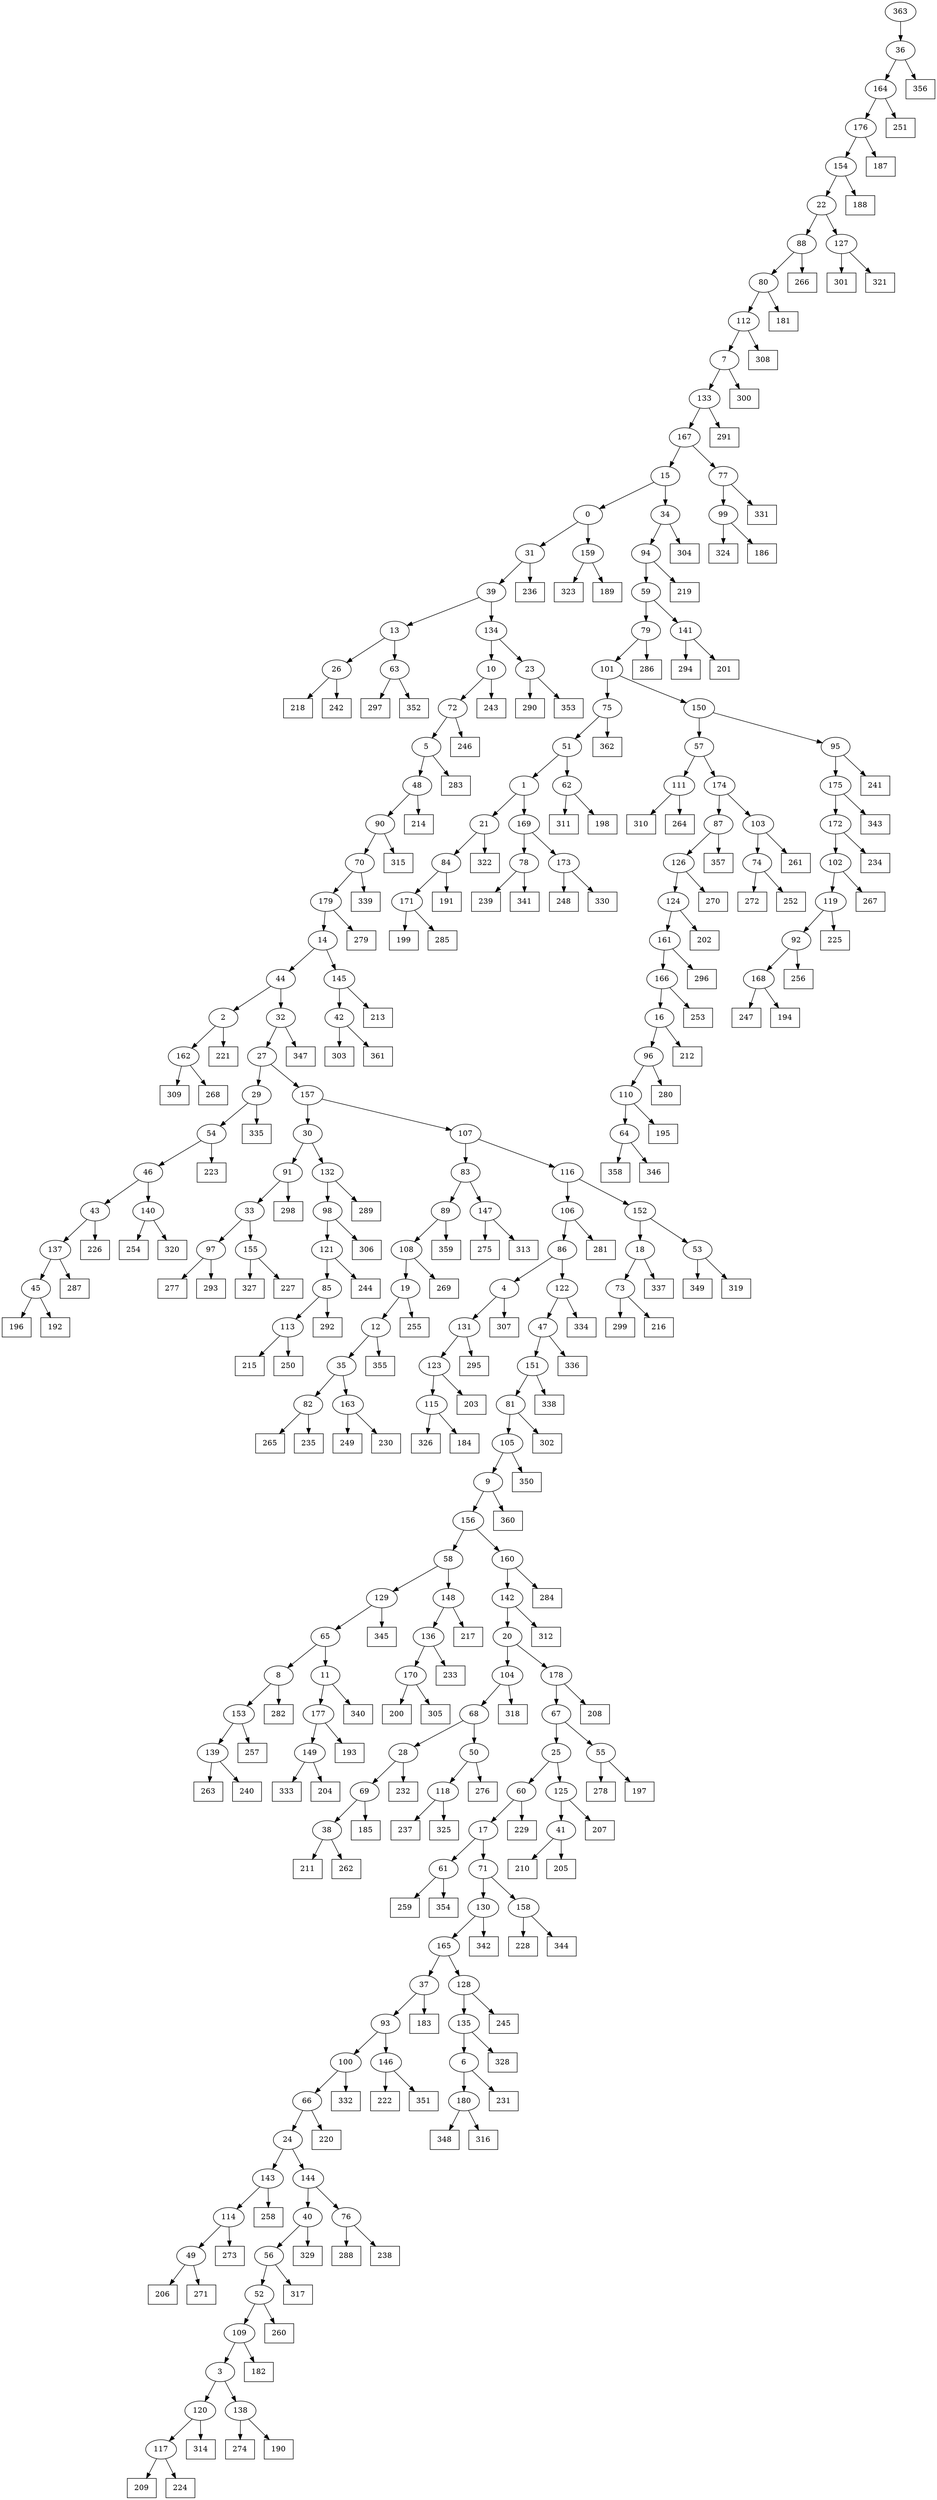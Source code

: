 digraph G {
0[label="0"];
1[label="1"];
2[label="2"];
3[label="3"];
4[label="4"];
5[label="5"];
6[label="6"];
7[label="7"];
8[label="8"];
9[label="9"];
10[label="10"];
11[label="11"];
12[label="12"];
13[label="13"];
14[label="14"];
15[label="15"];
16[label="16"];
17[label="17"];
18[label="18"];
19[label="19"];
20[label="20"];
21[label="21"];
22[label="22"];
23[label="23"];
24[label="24"];
25[label="25"];
26[label="26"];
27[label="27"];
28[label="28"];
29[label="29"];
30[label="30"];
31[label="31"];
32[label="32"];
33[label="33"];
34[label="34"];
35[label="35"];
36[label="36"];
37[label="37"];
38[label="38"];
39[label="39"];
40[label="40"];
41[label="41"];
42[label="42"];
43[label="43"];
44[label="44"];
45[label="45"];
46[label="46"];
47[label="47"];
48[label="48"];
49[label="49"];
50[label="50"];
51[label="51"];
52[label="52"];
53[label="53"];
54[label="54"];
55[label="55"];
56[label="56"];
57[label="57"];
58[label="58"];
59[label="59"];
60[label="60"];
61[label="61"];
62[label="62"];
63[label="63"];
64[label="64"];
65[label="65"];
66[label="66"];
67[label="67"];
68[label="68"];
69[label="69"];
70[label="70"];
71[label="71"];
72[label="72"];
73[label="73"];
74[label="74"];
75[label="75"];
76[label="76"];
77[label="77"];
78[label="78"];
79[label="79"];
80[label="80"];
81[label="81"];
82[label="82"];
83[label="83"];
84[label="84"];
85[label="85"];
86[label="86"];
87[label="87"];
88[label="88"];
89[label="89"];
90[label="90"];
91[label="91"];
92[label="92"];
93[label="93"];
94[label="94"];
95[label="95"];
96[label="96"];
97[label="97"];
98[label="98"];
99[label="99"];
100[label="100"];
101[label="101"];
102[label="102"];
103[label="103"];
104[label="104"];
105[label="105"];
106[label="106"];
107[label="107"];
108[label="108"];
109[label="109"];
110[label="110"];
111[label="111"];
112[label="112"];
113[label="113"];
114[label="114"];
115[label="115"];
116[label="116"];
117[label="117"];
118[label="118"];
119[label="119"];
120[label="120"];
121[label="121"];
122[label="122"];
123[label="123"];
124[label="124"];
125[label="125"];
126[label="126"];
127[label="127"];
128[label="128"];
129[label="129"];
130[label="130"];
131[label="131"];
132[label="132"];
133[label="133"];
134[label="134"];
135[label="135"];
136[label="136"];
137[label="137"];
138[label="138"];
139[label="139"];
140[label="140"];
141[label="141"];
142[label="142"];
143[label="143"];
144[label="144"];
145[label="145"];
146[label="146"];
147[label="147"];
148[label="148"];
149[label="149"];
150[label="150"];
151[label="151"];
152[label="152"];
153[label="153"];
154[label="154"];
155[label="155"];
156[label="156"];
157[label="157"];
158[label="158"];
159[label="159"];
160[label="160"];
161[label="161"];
162[label="162"];
163[label="163"];
164[label="164"];
165[label="165"];
166[label="166"];
167[label="167"];
168[label="168"];
169[label="169"];
170[label="170"];
171[label="171"];
172[label="172"];
173[label="173"];
174[label="174"];
175[label="175"];
176[label="176"];
177[label="177"];
178[label="178"];
179[label="179"];
180[label="180"];
181[shape=box,label="222"];
182[shape=box,label="219"];
183[shape=box,label="233"];
184[shape=box,label="279"];
185[shape=box,label="196"];
186[shape=box,label="334"];
187[shape=box,label="209"];
188[shape=box,label="329"];
189[shape=box,label="210"];
190[shape=box,label="288"];
191[shape=box,label="324"];
192[shape=box,label="218"];
193[shape=box,label="225"];
194[shape=box,label="289"];
195[shape=box,label="362"];
196[shape=box,label="307"];
197[shape=box,label="234"];
198[shape=box,label="207"];
199[shape=box,label="202"];
200[shape=box,label="181"];
201[shape=box,label="309"];
202[shape=box,label="359"];
203[shape=box,label="261"];
204[shape=box,label="273"];
205[shape=box,label="249"];
206[shape=box,label="340"];
207[shape=box,label="276"];
208[shape=box,label="230"];
209[shape=box,label="256"];
210[shape=box,label="358"];
211[shape=box,label="280"];
212[shape=box,label="326"];
213[shape=box,label="259"];
214[shape=box,label="351"];
215[shape=box,label="310"];
216[shape=box,label="239"];
217[shape=box,label="308"];
218[shape=box,label="331"];
219[shape=box,label="248"];
220[shape=box,label="213"];
221[shape=box,label="193"];
222[shape=box,label="337"];
223[shape=box,label="342"];
224[shape=box,label="297"];
225[shape=box,label="231"];
226[shape=box,label="291"];
227[shape=box,label="246"];
228[shape=box,label="304"];
229[shape=box,label="278"];
230[shape=box,label="277"];
231[shape=box,label="296"];
232[shape=box,label="284"];
233[shape=box,label="206"];
234[shape=box,label="229"];
235[shape=box,label="311"];
236[shape=box,label="281"];
237[shape=box,label="200"];
238[shape=box,label="187"];
239[shape=box,label="347"];
240[shape=box,label="192"];
241[shape=box,label="266"];
242[shape=box,label="220"];
243[shape=box,label="303"];
244[shape=box,label="314"];
245[shape=box,label="245"];
246[shape=box,label="226"];
247[shape=box,label="349"];
248[shape=box,label="293"];
249[shape=box,label="355"];
250[shape=box,label="348"];
251[shape=box,label="306"];
252[shape=box,label="272"];
253[shape=box,label="341"];
254[shape=box,label="241"];
255[shape=box,label="199"];
256[shape=box,label="211"];
257[shape=box,label="294"];
258[shape=box,label="343"];
259[shape=box,label="201"];
260[shape=box,label="195"];
261[shape=box,label="298"];
262[shape=box,label="283"];
263[shape=box,label="237"];
264[shape=box,label="350"];
265[shape=box,label="242"];
266[shape=box,label="247"];
267[shape=box,label="327"];
268[shape=box,label="254"];
269[shape=box,label="232"];
270[shape=box,label="188"];
271[shape=box,label="253"];
272[shape=box,label="290"];
273[shape=box,label="236"];
274[shape=box,label="282"];
275[shape=box,label="262"];
276[shape=box,label="274"];
277[shape=box,label="183"];
278[shape=box,label="205"];
279[shape=box,label="223"];
280[shape=box,label="301"];
281[shape=box,label="312"];
282[shape=box,label="221"];
283[shape=box,label="321"];
284[shape=box,label="316"];
285[shape=box,label="212"];
286[shape=box,label="194"];
287[shape=box,label="302"];
288[shape=box,label="323"];
289[shape=box,label="215"];
290[shape=box,label="267"];
291[shape=box,label="322"];
292[shape=box,label="328"];
293[shape=box,label="320"];
294[shape=box,label="217"];
295[shape=box,label="265"];
296[shape=box,label="250"];
297[shape=box,label="335"];
298[shape=box,label="228"];
299[shape=box,label="189"];
300[shape=box,label="361"];
301[shape=box,label="300"];
302[shape=box,label="360"];
303[shape=box,label="264"];
304[shape=box,label="270"];
305[shape=box,label="224"];
306[shape=box,label="318"];
307[shape=box,label="198"];
308[shape=box,label="295"];
309[shape=box,label="252"];
310[shape=box,label="330"];
311[shape=box,label="182"];
312[shape=box,label="184"];
313[shape=box,label="185"];
314[shape=box,label="285"];
315[shape=box,label="338"];
316[shape=box,label="332"];
317[shape=box,label="354"];
318[shape=box,label="271"];
319[shape=box,label="299"];
320[shape=box,label="258"];
321[shape=box,label="263"];
322[shape=box,label="345"];
323[shape=box,label="317"];
324[shape=box,label="240"];
325[shape=box,label="353"];
326[shape=box,label="238"];
327[shape=box,label="287"];
328[shape=box,label="243"];
329[shape=box,label="325"];
330[shape=box,label="344"];
331[shape=box,label="235"];
332[shape=box,label="191"];
333[shape=box,label="346"];
334[shape=box,label="339"];
335[shape=box,label="319"];
336[shape=box,label="190"];
337[shape=box,label="357"];
338[shape=box,label="336"];
339[shape=box,label="244"];
340[shape=box,label="352"];
341[shape=box,label="275"];
342[shape=box,label="315"];
343[shape=box,label="260"];
344[shape=box,label="208"];
345[shape=box,label="292"];
346[shape=box,label="214"];
347[shape=box,label="356"];
348[shape=box,label="268"];
349[shape=box,label="251"];
350[shape=box,label="313"];
351[shape=box,label="255"];
352[shape=box,label="197"];
353[shape=box,label="286"];
354[shape=box,label="216"];
355[shape=box,label="227"];
356[shape=box,label="305"];
357[shape=box,label="186"];
358[shape=box,label="333"];
359[shape=box,label="257"];
360[shape=box,label="203"];
361[shape=box,label="269"];
362[shape=box,label="204"];
363[label="363"];
64->333 ;
19->351 ;
166->271 ;
127->280 ;
76->326 ;
38->275 ;
82->331 ;
23->272 ;
60->17 ;
180->284 ;
55->229 ;
136->183 ;
113->296 ;
94->182 ;
168->266 ;
104->306 ;
162->201 ;
155->267 ;
42->243 ;
128->245 ;
0->31 ;
135->292 ;
120->244 ;
28->269 ;
63->340 ;
95->254 ;
18->222 ;
131->123 ;
43->137 ;
140->293 ;
106->86 ;
13->63 ;
132->98 ;
22->127 ;
49->233 ;
107->116 ;
114->204 ;
16->285 ;
178->67 ;
70->334 ;
42->300 ;
145->220 ;
78->216 ;
60->234 ;
2->282 ;
121->339 ;
21->84 ;
103->203 ;
74->252 ;
90->342 ;
123->115 ;
8->274 ;
98->251 ;
49->318 ;
88->241 ;
10->328 ;
160->232 ;
44->2 ;
26->192 ;
117->187 ;
29->297 ;
133->226 ;
80->112 ;
112->217 ;
155->355 ;
165->37 ;
2->162 ;
53->247 ;
98->121 ;
163->208 ;
113->289 ;
151->315 ;
99->191 ;
161->231 ;
40->56 ;
47->151 ;
138->276 ;
177->221 ;
41->278 ;
64->210 ;
72->227 ;
164->349 ;
1->21 ;
21->291 ;
168->286 ;
85->113 ;
111->215 ;
137->327 ;
170->356 ;
75->51 ;
4->131 ;
41->189 ;
87->126 ;
32->239 ;
122->47 ;
158->330 ;
130->165 ;
133->167 ;
4->196 ;
65->11 ;
11->177 ;
173->310 ;
112->7 ;
91->261 ;
170->237 ;
161->166 ;
50->118 ;
118->329 ;
61->213 ;
115->312 ;
26->265 ;
147->350 ;
73->354 ;
162->348 ;
81->105 ;
146->181 ;
66->24 ;
37->93 ;
63->224 ;
120->117 ;
82->295 ;
43->246 ;
160->142 ;
152->18 ;
56->52 ;
66->242 ;
6->225 ;
69->38 ;
147->341 ;
93->100 ;
100->316 ;
65->8 ;
9->302 ;
80->200 ;
29->54 ;
54->46 ;
142->20 ;
129->322 ;
134->23 ;
114->49 ;
151->81 ;
92->209 ;
37->277 ;
0->159 ;
159->288 ;
124->161 ;
74->309 ;
156->160 ;
127->283 ;
61->317 ;
97->248 ;
169->78 ;
20->104 ;
83->147 ;
71->158 ;
34->94 ;
58->129 ;
35->82 ;
166->16 ;
76->190 ;
116->152 ;
125->41 ;
25->60 ;
154->270 ;
56->323 ;
117->305 ;
163->205 ;
3->138 ;
138->336 ;
20->178 ;
178->344 ;
148->294 ;
14->44 ;
44->32 ;
111->303 ;
31->273 ;
32->27 ;
27->29 ;
93->146 ;
146->214 ;
53->335 ;
52->343 ;
169->173 ;
173->219 ;
7->133 ;
87->337 ;
110->260 ;
107->83 ;
12->249 ;
52->109 ;
5->262 ;
179->14 ;
14->145 ;
126->304 ;
144->76 ;
121->85 ;
85->345 ;
48->90 ;
167->77 ;
77->218 ;
97->230 ;
175->258 ;
36->347 ;
148->136 ;
89->108 ;
48->346 ;
95->175 ;
159->299 ;
141->257 ;
17->71 ;
119->193 ;
54->279 ;
23->325 ;
39->13 ;
167->15 ;
15->0 ;
46->140 ;
140->268 ;
40->188 ;
84->332 ;
8->153 ;
153->359 ;
139->321 ;
59->141 ;
71->130 ;
130->223 ;
116->106 ;
157->30 ;
30->91 ;
108->19 ;
102->119 ;
153->139 ;
139->324 ;
78->253 ;
31->39 ;
39->134 ;
152->53 ;
150->95 ;
3->120 ;
12->35 ;
35->163 ;
176->238 ;
109->3 ;
179->184 ;
129->65 ;
143->114 ;
62->235 ;
165->128 ;
145->42 ;
16->96 ;
96->211 ;
86->4 ;
172->102 ;
102->290 ;
136->170 ;
128->135 ;
24->144 ;
144->40 ;
123->360 ;
70->179 ;
57->174 ;
174->87 ;
67->25 ;
150->57 ;
100->66 ;
83->89 ;
89->202 ;
180->250 ;
154->22 ;
22->88 ;
108->361 ;
132->194 ;
11->206 ;
25->125 ;
125->198 ;
134->10 ;
126->124 ;
124->199 ;
33->97 ;
51->62 ;
62->307 ;
81->287 ;
137->45 ;
45->240 ;
88->80 ;
135->6 ;
6->180 ;
105->264 ;
171->255 ;
131->308 ;
101->75 ;
75->195 ;
45->185 ;
15->34 ;
34->228 ;
90->70 ;
68->50 ;
50->207 ;
158->298 ;
77->99 ;
99->357 ;
104->68 ;
175->172 ;
172->197 ;
13->26 ;
84->171 ;
171->314 ;
19->12 ;
86->122 ;
122->186 ;
115->212 ;
24->143 ;
143->320 ;
363->36 ;
149->362 ;
106->236 ;
174->103 ;
103->74 ;
176->154 ;
177->149 ;
149->358 ;
38->256 ;
47->338 ;
36->164 ;
164->176 ;
118->263 ;
96->110 ;
110->64 ;
5->48 ;
94->59 ;
17->61 ;
7->301 ;
27->157 ;
157->107 ;
69->313 ;
105->9 ;
9->156 ;
142->281 ;
79->353 ;
141->259 ;
18->73 ;
73->319 ;
101->150 ;
91->33 ;
33->155 ;
79->101 ;
67->55 ;
55->352 ;
57->111 ;
68->28 ;
28->69 ;
46->43 ;
119->92 ;
92->168 ;
59->79 ;
51->1 ;
1->169 ;
30->132 ;
10->72 ;
72->5 ;
109->311 ;
156->58 ;
58->148 ;
}
